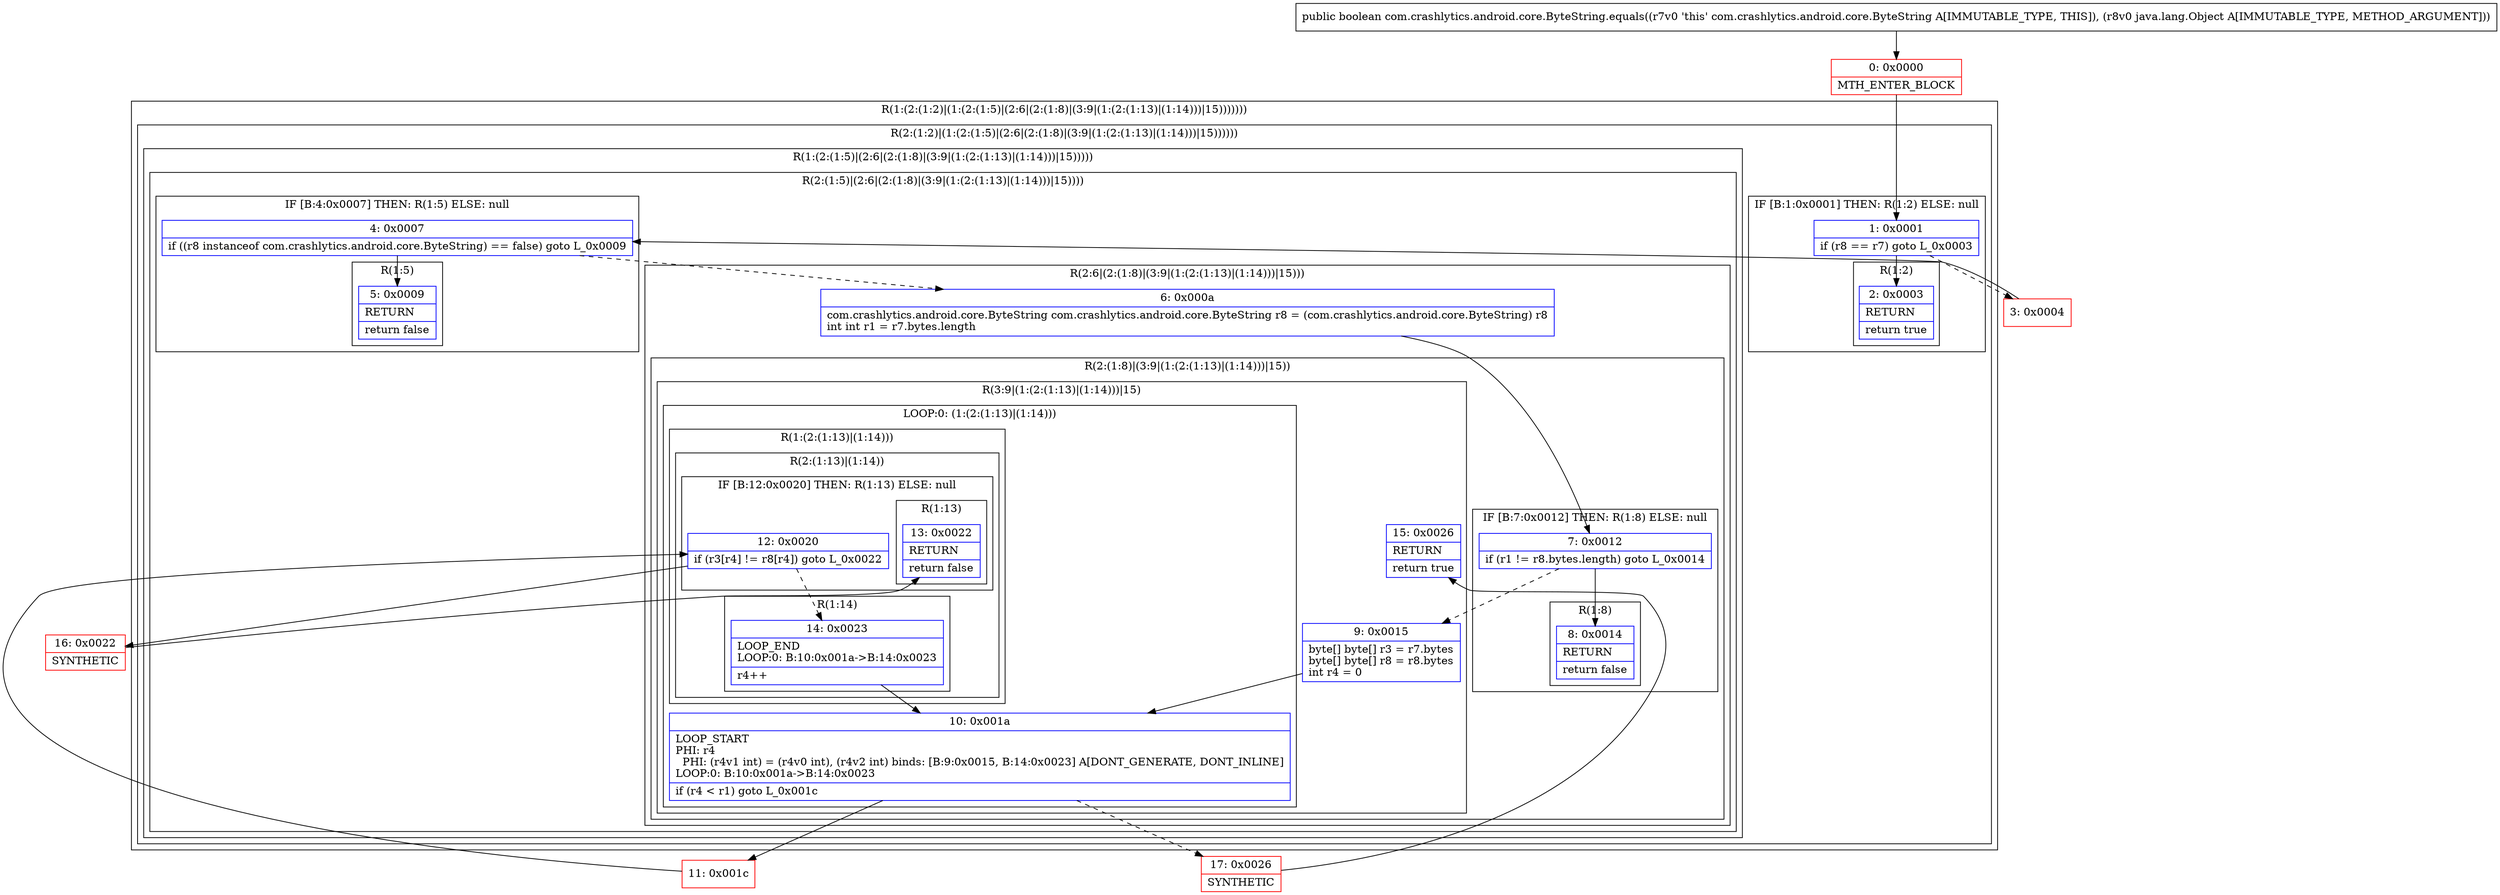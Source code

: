 digraph "CFG forcom.crashlytics.android.core.ByteString.equals(Ljava\/lang\/Object;)Z" {
subgraph cluster_Region_583099336 {
label = "R(1:(2:(1:2)|(1:(2:(1:5)|(2:6|(2:(1:8)|(3:9|(1:(2:(1:13)|(1:14)))|15)))))))";
node [shape=record,color=blue];
subgraph cluster_Region_400765273 {
label = "R(2:(1:2)|(1:(2:(1:5)|(2:6|(2:(1:8)|(3:9|(1:(2:(1:13)|(1:14)))|15))))))";
node [shape=record,color=blue];
subgraph cluster_IfRegion_1683398310 {
label = "IF [B:1:0x0001] THEN: R(1:2) ELSE: null";
node [shape=record,color=blue];
Node_1 [shape=record,label="{1\:\ 0x0001|if (r8 == r7) goto L_0x0003\l}"];
subgraph cluster_Region_2141032 {
label = "R(1:2)";
node [shape=record,color=blue];
Node_2 [shape=record,label="{2\:\ 0x0003|RETURN\l|return true\l}"];
}
}
subgraph cluster_Region_701912967 {
label = "R(1:(2:(1:5)|(2:6|(2:(1:8)|(3:9|(1:(2:(1:13)|(1:14)))|15)))))";
node [shape=record,color=blue];
subgraph cluster_Region_657572381 {
label = "R(2:(1:5)|(2:6|(2:(1:8)|(3:9|(1:(2:(1:13)|(1:14)))|15))))";
node [shape=record,color=blue];
subgraph cluster_IfRegion_2000870387 {
label = "IF [B:4:0x0007] THEN: R(1:5) ELSE: null";
node [shape=record,color=blue];
Node_4 [shape=record,label="{4\:\ 0x0007|if ((r8 instanceof com.crashlytics.android.core.ByteString) == false) goto L_0x0009\l}"];
subgraph cluster_Region_1916552600 {
label = "R(1:5)";
node [shape=record,color=blue];
Node_5 [shape=record,label="{5\:\ 0x0009|RETURN\l|return false\l}"];
}
}
subgraph cluster_Region_18421182 {
label = "R(2:6|(2:(1:8)|(3:9|(1:(2:(1:13)|(1:14)))|15)))";
node [shape=record,color=blue];
Node_6 [shape=record,label="{6\:\ 0x000a|com.crashlytics.android.core.ByteString com.crashlytics.android.core.ByteString r8 = (com.crashlytics.android.core.ByteString) r8\lint int r1 = r7.bytes.length\l}"];
subgraph cluster_Region_1775062583 {
label = "R(2:(1:8)|(3:9|(1:(2:(1:13)|(1:14)))|15))";
node [shape=record,color=blue];
subgraph cluster_IfRegion_2020375280 {
label = "IF [B:7:0x0012] THEN: R(1:8) ELSE: null";
node [shape=record,color=blue];
Node_7 [shape=record,label="{7\:\ 0x0012|if (r1 != r8.bytes.length) goto L_0x0014\l}"];
subgraph cluster_Region_1086675001 {
label = "R(1:8)";
node [shape=record,color=blue];
Node_8 [shape=record,label="{8\:\ 0x0014|RETURN\l|return false\l}"];
}
}
subgraph cluster_Region_1685948903 {
label = "R(3:9|(1:(2:(1:13)|(1:14)))|15)";
node [shape=record,color=blue];
Node_9 [shape=record,label="{9\:\ 0x0015|byte[] byte[] r3 = r7.bytes\lbyte[] byte[] r8 = r8.bytes\lint r4 = 0\l}"];
subgraph cluster_LoopRegion_1057339057 {
label = "LOOP:0: (1:(2:(1:13)|(1:14)))";
node [shape=record,color=blue];
Node_10 [shape=record,label="{10\:\ 0x001a|LOOP_START\lPHI: r4 \l  PHI: (r4v1 int) = (r4v0 int), (r4v2 int) binds: [B:9:0x0015, B:14:0x0023] A[DONT_GENERATE, DONT_INLINE]\lLOOP:0: B:10:0x001a\-\>B:14:0x0023\l|if (r4 \< r1) goto L_0x001c\l}"];
subgraph cluster_Region_557424273 {
label = "R(1:(2:(1:13)|(1:14)))";
node [shape=record,color=blue];
subgraph cluster_Region_834215851 {
label = "R(2:(1:13)|(1:14))";
node [shape=record,color=blue];
subgraph cluster_IfRegion_1996025866 {
label = "IF [B:12:0x0020] THEN: R(1:13) ELSE: null";
node [shape=record,color=blue];
Node_12 [shape=record,label="{12\:\ 0x0020|if (r3[r4] != r8[r4]) goto L_0x0022\l}"];
subgraph cluster_Region_847663965 {
label = "R(1:13)";
node [shape=record,color=blue];
Node_13 [shape=record,label="{13\:\ 0x0022|RETURN\l|return false\l}"];
}
}
subgraph cluster_Region_1842917343 {
label = "R(1:14)";
node [shape=record,color=blue];
Node_14 [shape=record,label="{14\:\ 0x0023|LOOP_END\lLOOP:0: B:10:0x001a\-\>B:14:0x0023\l|r4++\l}"];
}
}
}
}
Node_15 [shape=record,label="{15\:\ 0x0026|RETURN\l|return true\l}"];
}
}
}
}
}
}
}
Node_0 [shape=record,color=red,label="{0\:\ 0x0000|MTH_ENTER_BLOCK\l}"];
Node_3 [shape=record,color=red,label="{3\:\ 0x0004}"];
Node_11 [shape=record,color=red,label="{11\:\ 0x001c}"];
Node_16 [shape=record,color=red,label="{16\:\ 0x0022|SYNTHETIC\l}"];
Node_17 [shape=record,color=red,label="{17\:\ 0x0026|SYNTHETIC\l}"];
MethodNode[shape=record,label="{public boolean com.crashlytics.android.core.ByteString.equals((r7v0 'this' com.crashlytics.android.core.ByteString A[IMMUTABLE_TYPE, THIS]), (r8v0 java.lang.Object A[IMMUTABLE_TYPE, METHOD_ARGUMENT])) }"];
MethodNode -> Node_0;
Node_1 -> Node_2;
Node_1 -> Node_3[style=dashed];
Node_4 -> Node_5;
Node_4 -> Node_6[style=dashed];
Node_6 -> Node_7;
Node_7 -> Node_8;
Node_7 -> Node_9[style=dashed];
Node_9 -> Node_10;
Node_10 -> Node_11;
Node_10 -> Node_17[style=dashed];
Node_12 -> Node_14[style=dashed];
Node_12 -> Node_16;
Node_14 -> Node_10;
Node_0 -> Node_1;
Node_3 -> Node_4;
Node_11 -> Node_12;
Node_16 -> Node_13;
Node_17 -> Node_15;
}

